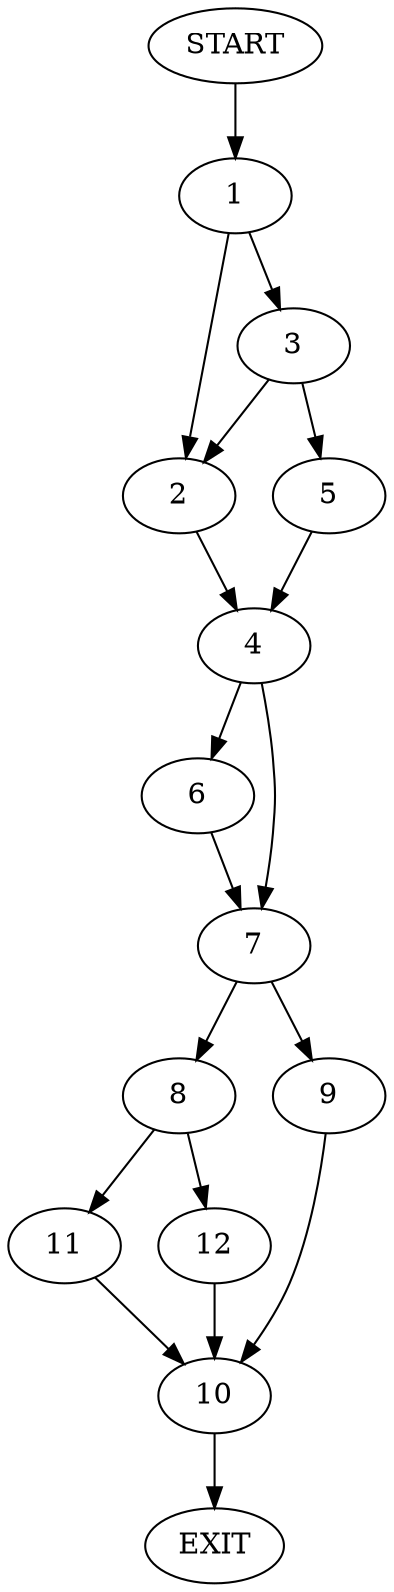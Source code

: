 digraph {
0 [label="START"];
1;
2;
3;
4;
5;
6;
7;
8;
9;
10;
11;
12;
13 [label="EXIT"];
0 -> 1;
1 -> 2;
1 -> 3;
2 -> 4;
3 -> 2;
3 -> 5;
5 -> 4;
4 -> 6;
4 -> 7;
6 -> 7;
7 -> 8;
7 -> 9;
9 -> 10;
8 -> 11;
8 -> 12;
10 -> 13;
12 -> 10;
11 -> 10;
}